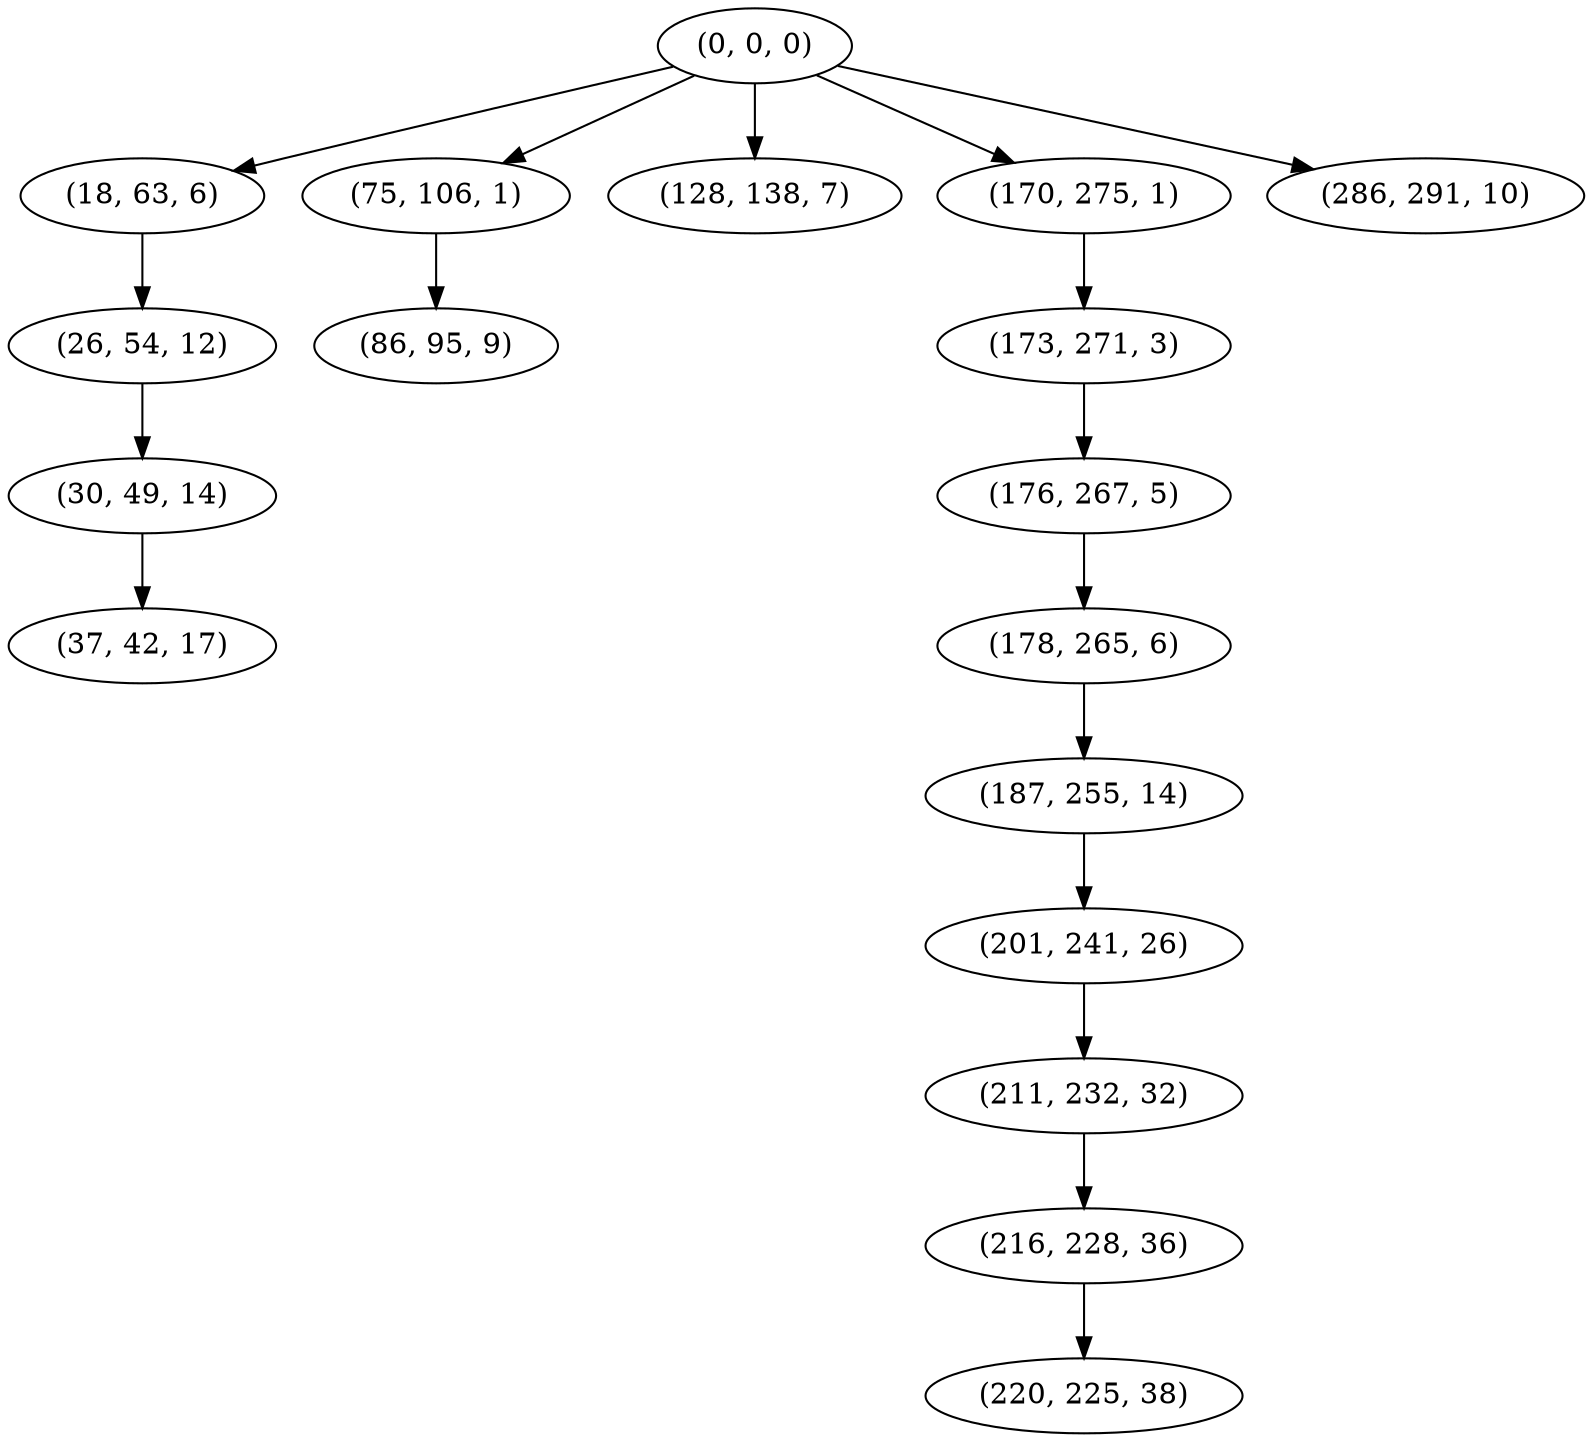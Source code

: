 digraph tree {
    "(0, 0, 0)";
    "(18, 63, 6)";
    "(26, 54, 12)";
    "(30, 49, 14)";
    "(37, 42, 17)";
    "(75, 106, 1)";
    "(86, 95, 9)";
    "(128, 138, 7)";
    "(170, 275, 1)";
    "(173, 271, 3)";
    "(176, 267, 5)";
    "(178, 265, 6)";
    "(187, 255, 14)";
    "(201, 241, 26)";
    "(211, 232, 32)";
    "(216, 228, 36)";
    "(220, 225, 38)";
    "(286, 291, 10)";
    "(0, 0, 0)" -> "(18, 63, 6)";
    "(0, 0, 0)" -> "(75, 106, 1)";
    "(0, 0, 0)" -> "(128, 138, 7)";
    "(0, 0, 0)" -> "(170, 275, 1)";
    "(0, 0, 0)" -> "(286, 291, 10)";
    "(18, 63, 6)" -> "(26, 54, 12)";
    "(26, 54, 12)" -> "(30, 49, 14)";
    "(30, 49, 14)" -> "(37, 42, 17)";
    "(75, 106, 1)" -> "(86, 95, 9)";
    "(170, 275, 1)" -> "(173, 271, 3)";
    "(173, 271, 3)" -> "(176, 267, 5)";
    "(176, 267, 5)" -> "(178, 265, 6)";
    "(178, 265, 6)" -> "(187, 255, 14)";
    "(187, 255, 14)" -> "(201, 241, 26)";
    "(201, 241, 26)" -> "(211, 232, 32)";
    "(211, 232, 32)" -> "(216, 228, 36)";
    "(216, 228, 36)" -> "(220, 225, 38)";
}
